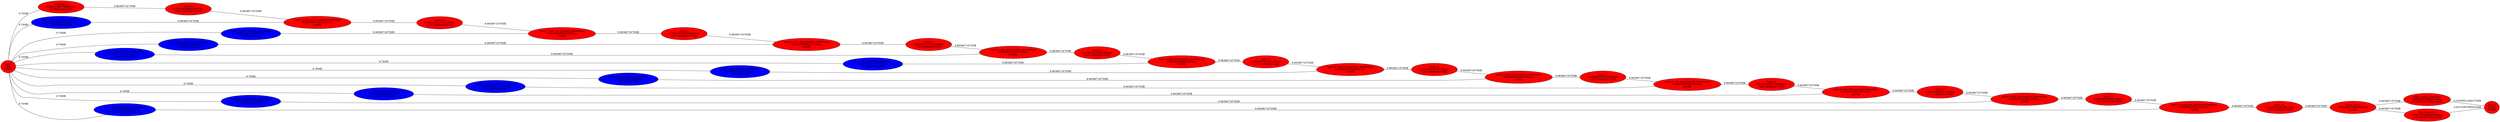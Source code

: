graph {
rankdir=LR
input[label="input\n0.0ms\n0.0MB", style=filled, fillcolor="red"]
Embedding[label="Embedding\n0.0581138877868652ms\n63.2894140625MB", style=filled, fillcolor="red"]
layer_0[label="layer_0\n0.4791903686523437ms\n1809.0380859375MB", style=filled, fillcolor="red"]
layer_0_mid_position_embedding[label="layer_0_mid_position_embedding\n0.0292769603729248ms\n1.1455078125MB", style=filled, fillcolor="blue"]
layer_0_add_mid_position_embedding[label="layer_0_add_mid_position_embedding\n0.0009366719722747ms\n0.0MB", style=filled, fillcolor="red"]
layer_1[label="layer_1\n0.4826293029785156ms\n1147.0380859375MB", style=filled, fillcolor="red"]
layer_1_mid_position_embedding[label="layer_1_mid_position_embedding\n0.0293246726989746ms\n1.1455078125MB", style=filled, fillcolor="blue"]
layer_1_add_mid_position_embedding[label="layer_1_add_mid_position_embedding\n0.0010055999755859ms\n0.0MB", style=filled, fillcolor="red"]
layer_2[label="layer_2\n0.4847056884765625ms\n1157.0380859375MB", style=filled, fillcolor="red"]
layer_2_mid_position_embedding[label="layer_2_mid_position_embedding\n0.0293646087646484ms\n1.1455078125MB", style=filled, fillcolor="blue"]
layer_2_add_mid_position_embedding[label="layer_2_add_mid_position_embedding\n0.0010945600271224ms\n0.0MB", style=filled, fillcolor="red"]
layer_3[label="layer_3\n0.4809307556152343ms\n1167.0380859375MB", style=filled, fillcolor="red"]
layer_3_mid_position_embedding[label="layer_3_mid_position_embedding\n0.0292730884552001ms\n1.1455078125MB", style=filled, fillcolor="blue"]
layer_3_add_mid_position_embedding[label="layer_3_add_mid_position_embedding\n0.0009695039987564ms\n0.0MB", style=filled, fillcolor="red"]
layer_4[label="layer_4\n0.4793143005371094ms\n1167.0380859375MB", style=filled, fillcolor="red"]
layer_4_mid_position_embedding[label="layer_4_mid_position_embedding\n0.0293768005371093ms\n1.1455078125MB", style=filled, fillcolor="blue"]
layer_4_add_mid_position_embedding[label="layer_4_add_mid_position_embedding\n0.0009344959855079ms\n0.0MB", style=filled, fillcolor="red"]
layer_5[label="layer_5\n0.4808457641601562ms\n1157.0380859375MB", style=filled, fillcolor="red"]
layer_5_mid_position_embedding[label="layer_5_mid_position_embedding\n0.0293147525787353ms\n1.1455078125MB", style=filled, fillcolor="blue"]
layer_5_add_mid_position_embedding[label="layer_5_add_mid_position_embedding\n0.0009628159999847ms\n0.0MB", style=filled, fillcolor="red"]
layer_6[label="layer_6\n0.4796055297851562ms\n1217.0380859375MB", style=filled, fillcolor="red"]
layer_6_mid_position_embedding[label="layer_6_mid_position_embedding\n0.0292374401092529ms\n1.1455078125MB", style=filled, fillcolor="blue"]
layer_6_add_mid_position_embedding[label="layer_6_add_mid_position_embedding\n0.0009035519957542ms\n0.0MB", style=filled, fillcolor="red"]
layer_7[label="layer_7\n0.4808807067871093ms\n1157.0380859375MB", style=filled, fillcolor="red"]
layer_7_mid_position_embedding[label="layer_7_mid_position_embedding\n0.0292382087707519ms\n1.1455078125MB", style=filled, fillcolor="blue"]
layer_7_add_mid_position_embedding[label="layer_7_add_mid_position_embedding\n0.0009598079919815ms\n0.0MB", style=filled, fillcolor="red"]
layer_8[label="layer_8\n0.4794049987792969ms\n1207.0380859375MB", style=filled, fillcolor="red"]
layer_8_mid_position_embedding[label="layer_8_mid_position_embedding\n0.0292828159332275ms\n1.1455078125MB", style=filled, fillcolor="blue"]
layer_8_add_mid_position_embedding[label="layer_8_add_mid_position_embedding\n0.0009316480159759ms\n0.0MB", style=filled, fillcolor="red"]
layer_9[label="layer_9\n0.4834158630371094ms\n1137.0380859375MB", style=filled, fillcolor="red"]
layer_9_mid_position_embedding[label="layer_9_mid_position_embedding\n0.0297648639678955ms\n1.1455078125MB", style=filled, fillcolor="blue"]
layer_9_add_mid_position_embedding[label="layer_9_add_mid_position_embedding\n0.0009581440091133ms\n0.0MB", style=filled, fillcolor="red"]
layer_10[label="layer_10\n0.4804454040527344ms\n1197.0380859375MB", style=filled, fillcolor="red"]
layer_10_mid_position_embedding[label="layer_10_mid_position_embedding\n0.0292174396514892ms\n1.1455078125MB", style=filled, fillcolor="blue"]
layer_10_add_mid_position_embedding[label="layer_10_add_mid_position_embedding\n0.0009383040070533ms\n0.0MB", style=filled, fillcolor="red"]
layer_11[label="layer_11\n0.4811474304199218ms\n1137.0380859375MB", style=filled, fillcolor="red"]
Layer_Norm[label="Layer_Norm\n0.0013365759849548ms\n0.0MB", style=filled, fillcolor="red"]
Class_Labels_Classifier[label="Class_Labels_Classifier\n0.0020567998886108ms\n4.7757415771484375MB", style=filled, fillcolor="red"]
Box_Predictor[label="Box_Predictor\n0.0019375360012054ms\n4.517593383789063MB", style=filled, fillcolor="red"]
output[label="output\n0.0ms\n0.0MB", style=filled, fillcolor="red"]
input -- Embedding[label="9.76MB"];
input -- layer_0_mid_position_embedding[label="9.76MB"];
input -- layer_1_mid_position_embedding[label="9.76MB"];
input -- layer_2_mid_position_embedding[label="9.76MB"];
input -- layer_3_mid_position_embedding[label="9.76MB"];
input -- layer_4_mid_position_embedding[label="9.76MB"];
input -- layer_5_mid_position_embedding[label="9.76MB"];
input -- layer_6_mid_position_embedding[label="9.76MB"];
input -- layer_7_mid_position_embedding[label="9.76MB"];
input -- layer_8_mid_position_embedding[label="9.76MB"];
input -- layer_9_mid_position_embedding[label="9.76MB"];
input -- layer_10_mid_position_embedding[label="9.76MB"];
Embedding -- layer_0[label="9.9638671875MB"];
layer_0 -- layer_0_add_mid_position_embedding[label="9.9638671875MB"];
layer_0_mid_position_embedding -- layer_0_add_mid_position_embedding[label="9.9638671875MB"];
layer_0_add_mid_position_embedding -- layer_1[label="9.9638671875MB"];
layer_1 -- layer_1_add_mid_position_embedding[label="9.9638671875MB"];
layer_1_mid_position_embedding -- layer_1_add_mid_position_embedding[label="9.9638671875MB"];
layer_1_add_mid_position_embedding -- layer_2[label="9.9638671875MB"];
layer_2 -- layer_2_add_mid_position_embedding[label="9.9638671875MB"];
layer_2_mid_position_embedding -- layer_2_add_mid_position_embedding[label="9.9638671875MB"];
layer_2_add_mid_position_embedding -- layer_3[label="9.9638671875MB"];
layer_3 -- layer_3_add_mid_position_embedding[label="9.9638671875MB"];
layer_3_mid_position_embedding -- layer_3_add_mid_position_embedding[label="9.9638671875MB"];
layer_3_add_mid_position_embedding -- layer_4[label="9.9638671875MB"];
layer_4 -- layer_4_add_mid_position_embedding[label="9.9638671875MB"];
layer_4_mid_position_embedding -- layer_4_add_mid_position_embedding[label="9.9638671875MB"];
layer_4_add_mid_position_embedding -- layer_5[label="9.9638671875MB"];
layer_5 -- layer_5_add_mid_position_embedding[label="9.9638671875MB"];
layer_5_mid_position_embedding -- layer_5_add_mid_position_embedding[label="9.9638671875MB"];
layer_5_add_mid_position_embedding -- layer_6[label="9.9638671875MB"];
layer_6 -- layer_6_add_mid_position_embedding[label="9.9638671875MB"];
layer_6_mid_position_embedding -- layer_6_add_mid_position_embedding[label="9.9638671875MB"];
layer_6_add_mid_position_embedding -- layer_7[label="9.9638671875MB"];
layer_7 -- layer_7_add_mid_position_embedding[label="9.9638671875MB"];
layer_7_mid_position_embedding -- layer_7_add_mid_position_embedding[label="9.9638671875MB"];
layer_7_add_mid_position_embedding -- layer_8[label="9.9638671875MB"];
layer_8 -- layer_8_add_mid_position_embedding[label="9.9638671875MB"];
layer_8_mid_position_embedding -- layer_8_add_mid_position_embedding[label="9.9638671875MB"];
layer_8_add_mid_position_embedding -- layer_9[label="9.9638671875MB"];
layer_9 -- layer_9_add_mid_position_embedding[label="9.9638671875MB"];
layer_9_mid_position_embedding -- layer_9_add_mid_position_embedding[label="9.9638671875MB"];
layer_9_add_mid_position_embedding -- layer_10[label="9.9638671875MB"];
layer_10 -- layer_10_add_mid_position_embedding[label="9.9638671875MB"];
layer_10_mid_position_embedding -- layer_10_add_mid_position_embedding[label="9.9638671875MB"];
layer_10_add_mid_position_embedding -- layer_11[label="9.9638671875MB"];
layer_11 -- Layer_Norm[label="9.9638671875MB"];
Layer_Norm -- Class_Labels_Classifier[label="9.9638671875MB"];
Layer_Norm -- Box_Predictor[label="9.9638671875MB"];
Class_Labels_Classifier -- output[label="0.03509521484375MB"];
Box_Predictor -- output[label="0.00152587890625MB"];
}
